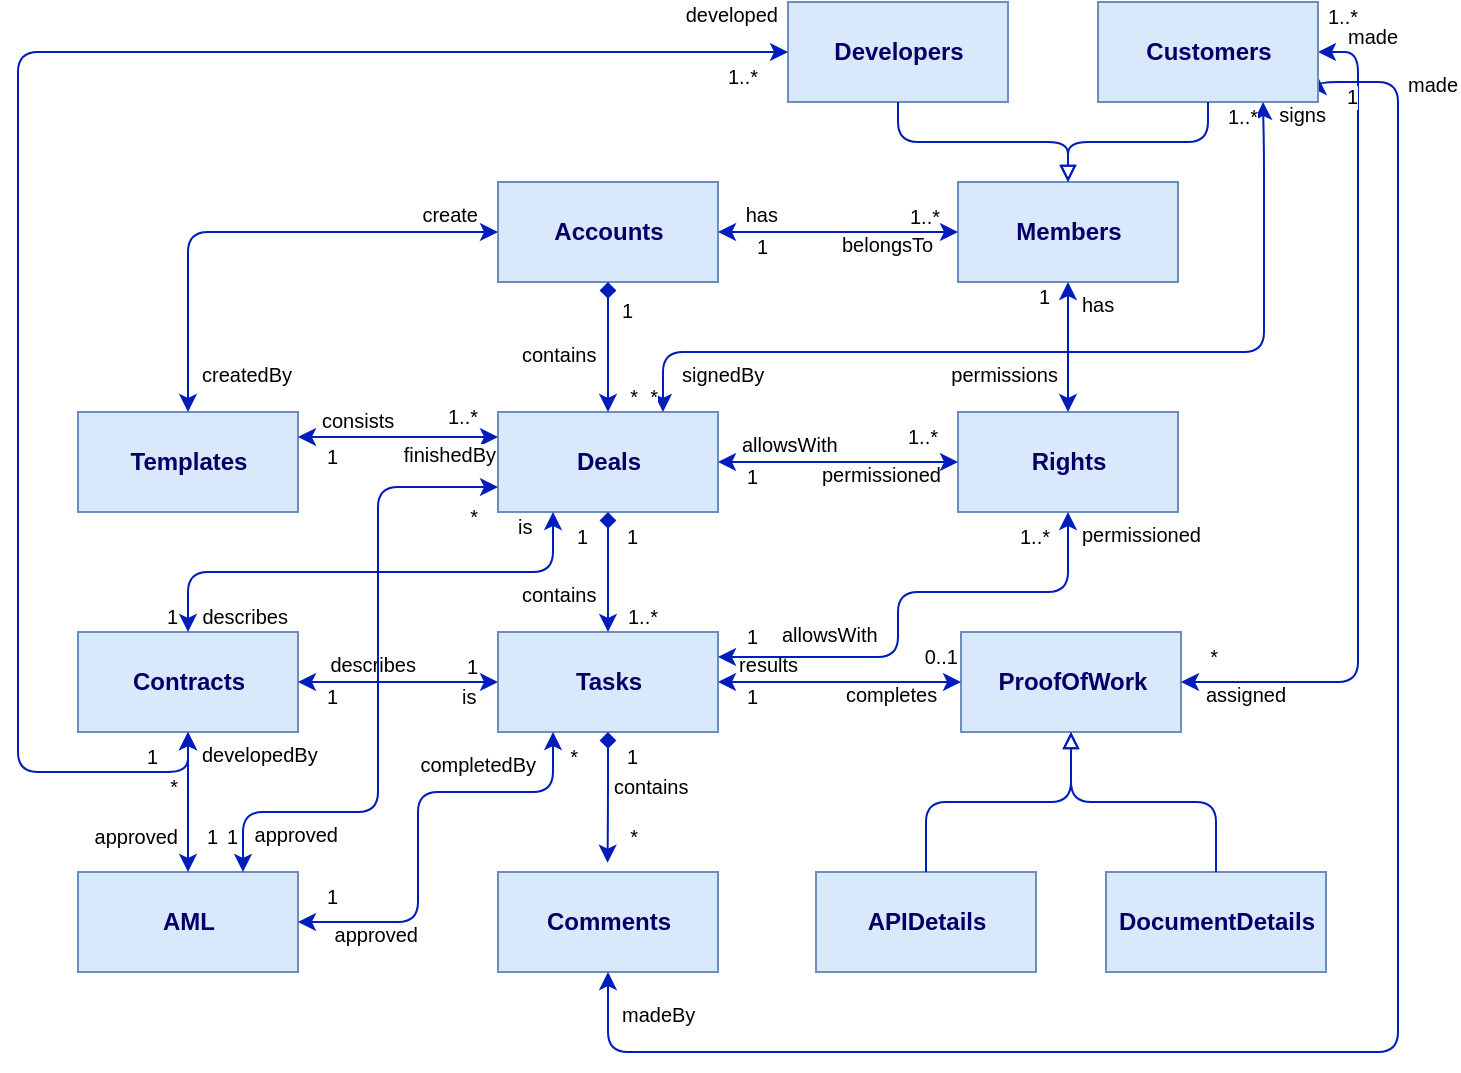 <mxfile version="10.6.7" type="github"><diagram id="GSwHjOagNsIHBCR_RopA" name="Page-1"><mxGraphModel dx="965" dy="668" grid="1" gridSize="10" guides="1" tooltips="1" connect="1" arrows="1" fold="1" page="0" pageScale="1" pageWidth="827" pageHeight="1169" math="0" shadow="0"><root><mxCell id="0"/><mxCell id="1" parent="0"/><mxCell id="N_PkMz4CqR6AXan1vuA5-4" value="Deals&lt;br&gt;" style="html=1;fillColor=#dae8fc;strokeColor=#6c8ebf;fontColor=#000066;fontStyle=1" vertex="1" parent="1"><mxGeometry x="300" y="230" width="110" height="50" as="geometry"/></mxCell><mxCell id="N_PkMz4CqR6AXan1vuA5-5" value="Tasks" style="html=1;fillColor=#dae8fc;strokeColor=#6c8ebf;fontColor=#000066;fontStyle=1" vertex="1" parent="1"><mxGeometry x="300" y="340" width="110" height="50" as="geometry"/></mxCell><mxCell id="N_PkMz4CqR6AXan1vuA5-6" value="Accounts" style="html=1;fillColor=#dae8fc;strokeColor=#6c8ebf;fontColor=#000066;fontStyle=1" vertex="1" parent="1"><mxGeometry x="300" y="115" width="110" height="50" as="geometry"/></mxCell><mxCell id="N_PkMz4CqR6AXan1vuA5-7" value="Templates" style="html=1;fillColor=#dae8fc;strokeColor=#6c8ebf;fontColor=#000066;fontStyle=1" vertex="1" parent="1"><mxGeometry x="90" y="230" width="110" height="50" as="geometry"/></mxCell><mxCell id="N_PkMz4CqR6AXan1vuA5-12" value="0..1" style="resizable=0;html=1;align=right;verticalAlign=bottom;labelBackgroundColor=#ffffff;fontSize=10;" connectable="0" vertex="1" parent="1"><mxGeometry x="540" y="360" as="geometry"><mxPoint x="-10" as="offset"/></mxGeometry></mxCell><mxCell id="N_PkMz4CqR6AXan1vuA5-13" value="1" style="resizable=0;html=1;align=left;verticalAlign=bottom;labelBackgroundColor=#ffffff;fontSize=10;" connectable="0" vertex="1" parent="1"><mxGeometry x="350" y="197.5" as="geometry"><mxPoint x="10" y="-10" as="offset"/></mxGeometry></mxCell><mxCell id="N_PkMz4CqR6AXan1vuA5-14" value="" style="endArrow=classic;html=1;edgeStyle=orthogonalEdgeStyle;endFill=1;startArrow=diamond;startFill=1;fontColor=#000066;fillColor=#0050ef;strokeColor=#001DBC;exitX=0.5;exitY=1;exitDx=0;exitDy=0;entryX=0.5;entryY=0;entryDx=0;entryDy=0;" edge="1" parent="1" source="N_PkMz4CqR6AXan1vuA5-4" target="N_PkMz4CqR6AXan1vuA5-5"><mxGeometry relative="1" as="geometry"><mxPoint x="354" y="259.833" as="sourcePoint"/><mxPoint x="354" y="349.833" as="targetPoint"/></mxGeometry></mxCell><mxCell id="N_PkMz4CqR6AXan1vuA5-15" value="contains" style="resizable=0;html=1;align=left;verticalAlign=bottom;labelBackgroundColor=#ffffff;fontSize=10;" connectable="0" vertex="1" parent="N_PkMz4CqR6AXan1vuA5-14"><mxGeometry x="-1" relative="1" as="geometry"><mxPoint x="-45" y="49.5" as="offset"/></mxGeometry></mxCell><mxCell id="N_PkMz4CqR6AXan1vuA5-17" value="" style="endArrow=classic;html=1;edgeStyle=orthogonalEdgeStyle;endFill=1;startArrow=classic;startFill=1;fontColor=#000066;fillColor=#0050ef;strokeColor=#001DBC;entryX=0;entryY=0.25;entryDx=0;entryDy=0;exitX=1;exitY=0.25;exitDx=0;exitDy=0;" edge="1" parent="1" source="N_PkMz4CqR6AXan1vuA5-7" target="N_PkMz4CqR6AXan1vuA5-4"><mxGeometry relative="1" as="geometry"><mxPoint x="200" y="243" as="sourcePoint"/><mxPoint x="365" y="240.333" as="targetPoint"/></mxGeometry></mxCell><mxCell id="N_PkMz4CqR6AXan1vuA5-18" value="consists" style="resizable=0;html=1;align=left;verticalAlign=bottom;labelBackgroundColor=#ffffff;fontSize=10;" connectable="0" vertex="1" parent="N_PkMz4CqR6AXan1vuA5-17"><mxGeometry x="-1" relative="1" as="geometry"><mxPoint x="10" y="-0.5" as="offset"/></mxGeometry></mxCell><mxCell id="N_PkMz4CqR6AXan1vuA5-19" value="finishedBy" style="resizable=0;html=1;align=right;verticalAlign=bottom;labelBackgroundColor=#ffffff;fontSize=10;" connectable="0" vertex="1" parent="N_PkMz4CqR6AXan1vuA5-17"><mxGeometry x="1" relative="1" as="geometry"><mxPoint x="-0.5" y="17" as="offset"/></mxGeometry></mxCell><mxCell id="N_PkMz4CqR6AXan1vuA5-20" value="ProofOfWork" style="html=1;fillColor=#dae8fc;strokeColor=#6c8ebf;fontColor=#000066;fontStyle=1" vertex="1" parent="1"><mxGeometry x="531.5" y="340" width="110" height="50" as="geometry"/></mxCell><mxCell id="N_PkMz4CqR6AXan1vuA5-21" value="" style="endArrow=classic;html=1;edgeStyle=orthogonalEdgeStyle;endFill=1;startArrow=classic;startFill=1;fontColor=#000066;fillColor=#0050ef;strokeColor=#001DBC;exitX=0;exitY=0.5;exitDx=0;exitDy=0;entryX=1;entryY=0.5;entryDx=0;entryDy=0;" edge="1" parent="1" source="N_PkMz4CqR6AXan1vuA5-20" target="N_PkMz4CqR6AXan1vuA5-5"><mxGeometry relative="1" as="geometry"><mxPoint x="550" y="265.333" as="sourcePoint"/><mxPoint x="420" y="265.333" as="targetPoint"/></mxGeometry></mxCell><mxCell id="N_PkMz4CqR6AXan1vuA5-22" value="completes" style="resizable=0;html=1;align=left;verticalAlign=bottom;labelBackgroundColor=#ffffff;fontSize=10;" connectable="0" vertex="1" parent="N_PkMz4CqR6AXan1vuA5-21"><mxGeometry x="-1" relative="1" as="geometry"><mxPoint x="-60" y="14.5" as="offset"/></mxGeometry></mxCell><mxCell id="N_PkMz4CqR6AXan1vuA5-23" value="results" style="resizable=0;html=1;align=right;verticalAlign=bottom;labelBackgroundColor=#ffffff;fontSize=10;" connectable="0" vertex="1" parent="N_PkMz4CqR6AXan1vuA5-21"><mxGeometry x="1" relative="1" as="geometry"><mxPoint x="40" y="-0.5" as="offset"/></mxGeometry></mxCell><mxCell id="N_PkMz4CqR6AXan1vuA5-24" value="Members" style="html=1;fillColor=#dae8fc;strokeColor=#6c8ebf;fontColor=#000066;fontStyle=1" vertex="1" parent="1"><mxGeometry x="530" y="115" width="110" height="50" as="geometry"/></mxCell><mxCell id="N_PkMz4CqR6AXan1vuA5-25" value="" style="endArrow=classic;html=1;edgeStyle=orthogonalEdgeStyle;endFill=1;startArrow=classic;startFill=1;fontColor=#000066;fillColor=#0050ef;strokeColor=#001DBC;entryX=1;entryY=0.5;entryDx=0;entryDy=0;exitX=0;exitY=0.5;exitDx=0;exitDy=0;" edge="1" parent="1" source="N_PkMz4CqR6AXan1vuA5-24" target="N_PkMz4CqR6AXan1vuA5-6"><mxGeometry relative="1" as="geometry"><mxPoint x="510" y="140" as="sourcePoint"/><mxPoint x="410" y="139.833" as="targetPoint"/></mxGeometry></mxCell><mxCell id="N_PkMz4CqR6AXan1vuA5-26" value="belongsTo" style="resizable=0;html=1;align=left;verticalAlign=bottom;labelBackgroundColor=#ffffff;fontSize=10;" connectable="0" vertex="1" parent="N_PkMz4CqR6AXan1vuA5-25"><mxGeometry x="-1" relative="1" as="geometry"><mxPoint x="-60" y="14.5" as="offset"/></mxGeometry></mxCell><mxCell id="N_PkMz4CqR6AXan1vuA5-27" value="has" style="resizable=0;html=1;align=right;verticalAlign=bottom;labelBackgroundColor=#ffffff;fontSize=10;" connectable="0" vertex="1" parent="N_PkMz4CqR6AXan1vuA5-25"><mxGeometry x="1" relative="1" as="geometry"><mxPoint x="30" y="-0.5" as="offset"/></mxGeometry></mxCell><mxCell id="N_PkMz4CqR6AXan1vuA5-30" value="" style="endArrow=classic;html=1;edgeStyle=orthogonalEdgeStyle;endFill=1;startArrow=classic;startFill=1;fontColor=#000066;fillColor=#0050ef;strokeColor=#001DBC;exitX=1;exitY=0.5;exitDx=0;exitDy=0;entryX=1;entryY=0.5;entryDx=0;entryDy=0;" edge="1" parent="1" source="N_PkMz4CqR6AXan1vuA5-20" target="N_PkMz4CqR6AXan1vuA5-80"><mxGeometry relative="1" as="geometry"><mxPoint x="550" y="325.333" as="sourcePoint"/><mxPoint x="420" y="325.333" as="targetPoint"/><Array as="points"><mxPoint x="730" y="365"/><mxPoint x="730" y="50"/></Array></mxGeometry></mxCell><mxCell id="N_PkMz4CqR6AXan1vuA5-31" value="assigned" style="resizable=0;html=1;align=left;verticalAlign=bottom;labelBackgroundColor=#ffffff;fontSize=10;" connectable="0" vertex="1" parent="N_PkMz4CqR6AXan1vuA5-30"><mxGeometry x="-1" relative="1" as="geometry"><mxPoint x="10" y="14.5" as="offset"/></mxGeometry></mxCell><mxCell id="N_PkMz4CqR6AXan1vuA5-32" value="made" style="resizable=0;html=1;align=right;verticalAlign=bottom;labelBackgroundColor=#ffffff;fontSize=10;" connectable="0" vertex="1" parent="N_PkMz4CqR6AXan1vuA5-30"><mxGeometry x="1" relative="1" as="geometry"><mxPoint x="40" as="offset"/></mxGeometry></mxCell><mxCell id="N_PkMz4CqR6AXan1vuA5-33" value="APIDetails" style="html=1;fillColor=#dae8fc;strokeColor=#6c8ebf;fontColor=#000066;fontStyle=1" vertex="1" parent="1"><mxGeometry x="459" y="460" width="110" height="50" as="geometry"/></mxCell><mxCell id="N_PkMz4CqR6AXan1vuA5-34" value="DocumentDetails" style="html=1;fillColor=#dae8fc;strokeColor=#6c8ebf;fontColor=#000066;fontStyle=1" vertex="1" parent="1"><mxGeometry x="604" y="460" width="110" height="50" as="geometry"/></mxCell><mxCell id="N_PkMz4CqR6AXan1vuA5-39" value="" style="endArrow=none;html=1;edgeStyle=orthogonalEdgeStyle;endFill=0;startArrow=block;startFill=0;fontColor=#000066;fillColor=#0050ef;strokeColor=#001DBC;exitX=0.5;exitY=1;exitDx=0;exitDy=0;entryX=0.5;entryY=0;entryDx=0;entryDy=0;" edge="1" parent="1" source="N_PkMz4CqR6AXan1vuA5-20" target="N_PkMz4CqR6AXan1vuA5-33"><mxGeometry relative="1" as="geometry"><mxPoint x="356.5" y="290.333" as="sourcePoint"/><mxPoint x="356.5" y="350.333" as="targetPoint"/></mxGeometry></mxCell><mxCell id="N_PkMz4CqR6AXan1vuA5-42" value="" style="endArrow=none;html=1;edgeStyle=orthogonalEdgeStyle;endFill=0;startArrow=block;startFill=0;fontColor=#000066;fillColor=#0050ef;strokeColor=#001DBC;exitX=0.5;exitY=1;exitDx=0;exitDy=0;entryX=0.5;entryY=0;entryDx=0;entryDy=0;" edge="1" parent="1" source="N_PkMz4CqR6AXan1vuA5-20" target="N_PkMz4CqR6AXan1vuA5-34"><mxGeometry relative="1" as="geometry"><mxPoint x="596.5" y="400.333" as="sourcePoint"/><mxPoint x="531.5" y="470.333" as="targetPoint"/></mxGeometry></mxCell><mxCell id="N_PkMz4CqR6AXan1vuA5-43" value="Comments" style="html=1;fillColor=#dae8fc;strokeColor=#6c8ebf;fontColor=#000066;fontStyle=1" vertex="1" parent="1"><mxGeometry x="300" y="460" width="110" height="50" as="geometry"/></mxCell><mxCell id="N_PkMz4CqR6AXan1vuA5-44" value="" style="endArrow=classic;html=1;edgeStyle=orthogonalEdgeStyle;endFill=1;startArrow=diamond;startFill=1;fontColor=#000066;fillColor=#0050ef;strokeColor=#001DBC;entryX=0.498;entryY=-0.093;entryDx=0;entryDy=0;entryPerimeter=0;exitX=0.5;exitY=1;exitDx=0;exitDy=0;" edge="1" parent="1" source="N_PkMz4CqR6AXan1vuA5-5" target="N_PkMz4CqR6AXan1vuA5-43"><mxGeometry relative="1" as="geometry"><mxPoint x="358" y="380" as="sourcePoint"/><mxPoint x="365" y="350.333" as="targetPoint"/></mxGeometry></mxCell><mxCell id="N_PkMz4CqR6AXan1vuA5-45" value="contains" style="resizable=0;html=1;align=left;verticalAlign=bottom;labelBackgroundColor=#ffffff;fontSize=10;" connectable="0" vertex="1" parent="N_PkMz4CqR6AXan1vuA5-44"><mxGeometry x="-1" relative="1" as="geometry"><mxPoint x="0.5" y="35" as="offset"/></mxGeometry></mxCell><mxCell id="N_PkMz4CqR6AXan1vuA5-47" value="Rights" style="html=1;fillColor=#dae8fc;strokeColor=#6c8ebf;fontColor=#000066;fontStyle=1" vertex="1" parent="1"><mxGeometry x="530" y="230" width="110" height="50" as="geometry"/></mxCell><mxCell id="N_PkMz4CqR6AXan1vuA5-48" value="" style="endArrow=classic;html=1;edgeStyle=orthogonalEdgeStyle;endFill=1;startArrow=classic;startFill=1;fontColor=#000066;fillColor=#0050ef;strokeColor=#001DBC;exitX=0.5;exitY=1;exitDx=0;exitDy=0;entryX=0.5;entryY=0;entryDx=0;entryDy=0;" edge="1" parent="1" source="N_PkMz4CqR6AXan1vuA5-24" target="N_PkMz4CqR6AXan1vuA5-47"><mxGeometry relative="1" as="geometry"><mxPoint x="365" y="365.333" as="sourcePoint"/><mxPoint x="585" y="235" as="targetPoint"/></mxGeometry></mxCell><mxCell id="N_PkMz4CqR6AXan1vuA5-49" value="has" style="resizable=0;html=1;align=left;verticalAlign=bottom;labelBackgroundColor=#ffffff;fontSize=10;" connectable="0" vertex="1" parent="N_PkMz4CqR6AXan1vuA5-48"><mxGeometry x="-1" relative="1" as="geometry"><mxPoint x="5" y="19.5" as="offset"/></mxGeometry></mxCell><mxCell id="N_PkMz4CqR6AXan1vuA5-50" value="permissions" style="resizable=0;html=1;align=right;verticalAlign=bottom;labelBackgroundColor=#ffffff;fontSize=10;" connectable="0" vertex="1" parent="N_PkMz4CqR6AXan1vuA5-48"><mxGeometry x="1" relative="1" as="geometry"><mxPoint x="-5" y="-10.5" as="offset"/></mxGeometry></mxCell><mxCell id="N_PkMz4CqR6AXan1vuA5-51" value="" style="endArrow=classic;html=1;edgeStyle=orthogonalEdgeStyle;endFill=1;startArrow=classic;startFill=1;fontColor=#000066;fillColor=#0050ef;strokeColor=#001DBC;exitX=0.5;exitY=1;exitDx=0;exitDy=0;entryX=1;entryY=0.75;entryDx=0;entryDy=0;" edge="1" parent="1" source="N_PkMz4CqR6AXan1vuA5-43" target="N_PkMz4CqR6AXan1vuA5-80"><mxGeometry relative="1" as="geometry"><mxPoint x="660" y="375.333" as="sourcePoint"/><mxPoint x="650" y="75.333" as="targetPoint"/><Array as="points"><mxPoint x="355" y="550"/><mxPoint x="750" y="550"/><mxPoint x="750" y="65"/><mxPoint x="710" y="65"/></Array></mxGeometry></mxCell><mxCell id="N_PkMz4CqR6AXan1vuA5-52" value="madeBy" style="resizable=0;html=1;align=left;verticalAlign=bottom;labelBackgroundColor=#ffffff;fontSize=10;" connectable="0" vertex="1" parent="N_PkMz4CqR6AXan1vuA5-51"><mxGeometry x="-1" relative="1" as="geometry"><mxPoint x="5" y="29.5" as="offset"/></mxGeometry></mxCell><mxCell id="N_PkMz4CqR6AXan1vuA5-53" value="made" style="resizable=0;html=1;align=right;verticalAlign=bottom;labelBackgroundColor=#ffffff;fontSize=10;" connectable="0" vertex="1" parent="N_PkMz4CqR6AXan1vuA5-51"><mxGeometry x="1" relative="1" as="geometry"><mxPoint x="70" y="12" as="offset"/></mxGeometry></mxCell><mxCell id="N_PkMz4CqR6AXan1vuA5-54" value="" style="endArrow=classic;html=1;edgeStyle=orthogonalEdgeStyle;endFill=1;startArrow=classic;startFill=1;fontColor=#000066;fillColor=#0050ef;strokeColor=#001DBC;exitX=0.5;exitY=0;exitDx=0;exitDy=0;entryX=0;entryY=0.5;entryDx=0;entryDy=0;" edge="1" parent="1" source="N_PkMz4CqR6AXan1vuA5-7" target="N_PkMz4CqR6AXan1vuA5-6"><mxGeometry relative="1" as="geometry"><mxPoint x="660" y="375.333" as="sourcePoint"/><mxPoint x="650" y="75.333" as="targetPoint"/><Array as="points"><mxPoint x="145" y="140"/></Array></mxGeometry></mxCell><mxCell id="N_PkMz4CqR6AXan1vuA5-55" value="createdBy" style="resizable=0;html=1;align=left;verticalAlign=bottom;labelBackgroundColor=#ffffff;fontSize=10;" connectable="0" vertex="1" parent="N_PkMz4CqR6AXan1vuA5-54"><mxGeometry x="-1" relative="1" as="geometry"><mxPoint x="5" y="-10.5" as="offset"/></mxGeometry></mxCell><mxCell id="N_PkMz4CqR6AXan1vuA5-56" value="create" style="resizable=0;html=1;align=right;verticalAlign=bottom;labelBackgroundColor=#ffffff;fontSize=10;" connectable="0" vertex="1" parent="N_PkMz4CqR6AXan1vuA5-54"><mxGeometry x="1" relative="1" as="geometry"><mxPoint x="-10" y="-0.5" as="offset"/></mxGeometry></mxCell><mxCell id="N_PkMz4CqR6AXan1vuA5-57" value="" style="endArrow=classic;html=1;edgeStyle=orthogonalEdgeStyle;endFill=1;startArrow=classic;startFill=1;fontColor=#000066;fillColor=#0050ef;strokeColor=#001DBC;exitX=1;exitY=0.5;exitDx=0;exitDy=0;entryX=0;entryY=0.5;entryDx=0;entryDy=0;" edge="1" parent="1" source="N_PkMz4CqR6AXan1vuA5-4" target="N_PkMz4CqR6AXan1vuA5-47"><mxGeometry relative="1" as="geometry"><mxPoint x="155" y="240.333" as="sourcePoint"/><mxPoint x="310" y="75.333" as="targetPoint"/><Array as="points"><mxPoint x="510" y="255"/><mxPoint x="510" y="255"/></Array></mxGeometry></mxCell><mxCell id="N_PkMz4CqR6AXan1vuA5-58" value="allowsWith" style="resizable=0;html=1;align=left;verticalAlign=bottom;labelBackgroundColor=#ffffff;fontSize=10;" connectable="0" vertex="1" parent="N_PkMz4CqR6AXan1vuA5-57"><mxGeometry x="-1" relative="1" as="geometry"><mxPoint x="10" y="-0.5" as="offset"/></mxGeometry></mxCell><mxCell id="N_PkMz4CqR6AXan1vuA5-59" value="" style="resizable=0;html=1;align=right;verticalAlign=bottom;labelBackgroundColor=#ffffff;fontSize=10;" connectable="0" vertex="1" parent="N_PkMz4CqR6AXan1vuA5-57"><mxGeometry x="1" relative="1" as="geometry"><mxPoint x="-7.5" y="19.5" as="offset"/></mxGeometry></mxCell><mxCell id="N_PkMz4CqR6AXan1vuA5-61" value="permissioned" style="resizable=0;html=1;align=left;verticalAlign=bottom;labelBackgroundColor=#ffffff;fontSize=10;" connectable="0" vertex="1" parent="1"><mxGeometry x="450" y="269.833" as="geometry"><mxPoint x="10" y="-0.5" as="offset"/></mxGeometry></mxCell><mxCell id="N_PkMz4CqR6AXan1vuA5-63" value="Contracts" style="html=1;fillColor=#dae8fc;strokeColor=#6c8ebf;fontColor=#000066;fontStyle=1" vertex="1" parent="1"><mxGeometry x="90" y="340" width="110" height="50" as="geometry"/></mxCell><mxCell id="N_PkMz4CqR6AXan1vuA5-64" value="" style="endArrow=classic;html=1;edgeStyle=orthogonalEdgeStyle;endFill=1;startArrow=classic;startFill=1;fontColor=#000066;fillColor=#0050ef;strokeColor=#001DBC;exitX=0;exitY=0.5;exitDx=0;exitDy=0;entryX=1;entryY=0.5;entryDx=0;entryDy=0;" edge="1" parent="1" source="N_PkMz4CqR6AXan1vuA5-5" target="N_PkMz4CqR6AXan1vuA5-63"><mxGeometry relative="1" as="geometry"><mxPoint x="550" y="375" as="sourcePoint"/><mxPoint x="420" y="375" as="targetPoint"/></mxGeometry></mxCell><mxCell id="N_PkMz4CqR6AXan1vuA5-65" value="is" style="resizable=0;html=1;align=left;verticalAlign=bottom;labelBackgroundColor=#ffffff;fontSize=10;" connectable="0" vertex="1" parent="N_PkMz4CqR6AXan1vuA5-64"><mxGeometry x="-1" relative="1" as="geometry"><mxPoint x="-20" y="15" as="offset"/></mxGeometry></mxCell><mxCell id="N_PkMz4CqR6AXan1vuA5-66" value="describes" style="resizable=0;html=1;align=right;verticalAlign=bottom;labelBackgroundColor=#ffffff;fontSize=10;" connectable="0" vertex="1" parent="N_PkMz4CqR6AXan1vuA5-64"><mxGeometry x="1" relative="1" as="geometry"><mxPoint x="59.5" y="-0.5" as="offset"/></mxGeometry></mxCell><mxCell id="N_PkMz4CqR6AXan1vuA5-67" value="" style="endArrow=classic;html=1;edgeStyle=orthogonalEdgeStyle;endFill=1;startArrow=classic;startFill=1;fontColor=#000066;fillColor=#0050ef;strokeColor=#001DBC;exitX=0.25;exitY=1;exitDx=0;exitDy=0;entryX=0.5;entryY=0;entryDx=0;entryDy=0;" edge="1" parent="1" source="N_PkMz4CqR6AXan1vuA5-4" target="N_PkMz4CqR6AXan1vuA5-63"><mxGeometry relative="1" as="geometry"><mxPoint x="310" y="375" as="sourcePoint"/><mxPoint x="210" y="375" as="targetPoint"/></mxGeometry></mxCell><mxCell id="N_PkMz4CqR6AXan1vuA5-68" value="is" style="resizable=0;html=1;align=left;verticalAlign=bottom;labelBackgroundColor=#ffffff;fontSize=10;" connectable="0" vertex="1" parent="N_PkMz4CqR6AXan1vuA5-67"><mxGeometry x="-1" relative="1" as="geometry"><mxPoint x="-20" y="15" as="offset"/></mxGeometry></mxCell><mxCell id="N_PkMz4CqR6AXan1vuA5-69" value="describes" style="resizable=0;html=1;align=right;verticalAlign=bottom;labelBackgroundColor=#ffffff;fontSize=10;" connectable="0" vertex="1" parent="N_PkMz4CqR6AXan1vuA5-67"><mxGeometry x="1" relative="1" as="geometry"><mxPoint x="50" as="offset"/></mxGeometry></mxCell><mxCell id="N_PkMz4CqR6AXan1vuA5-70" value="Developers" style="html=1;fillColor=#dae8fc;strokeColor=#6c8ebf;fontColor=#000066;fontStyle=1" vertex="1" parent="1"><mxGeometry x="445" y="25" width="110" height="50" as="geometry"/></mxCell><mxCell id="N_PkMz4CqR6AXan1vuA5-71" value="" style="endArrow=classic;html=1;edgeStyle=orthogonalEdgeStyle;endFill=1;startArrow=classic;startFill=1;fontColor=#000066;fillColor=#0050ef;strokeColor=#001DBC;entryX=0;entryY=0.5;entryDx=0;entryDy=0;exitX=0.5;exitY=1;exitDx=0;exitDy=0;" edge="1" parent="1" source="N_PkMz4CqR6AXan1vuA5-63" target="N_PkMz4CqR6AXan1vuA5-70"><mxGeometry relative="1" as="geometry"><mxPoint x="365" y="400" as="sourcePoint"/><mxPoint x="365" y="465" as="targetPoint"/><Array as="points"><mxPoint x="145" y="410"/><mxPoint x="60" y="410"/><mxPoint x="60" y="50"/></Array></mxGeometry></mxCell><mxCell id="N_PkMz4CqR6AXan1vuA5-72" value="developedBy" style="resizable=0;html=1;align=left;verticalAlign=bottom;labelBackgroundColor=#ffffff;fontSize=10;" connectable="0" vertex="1" parent="N_PkMz4CqR6AXan1vuA5-71"><mxGeometry x="-1" relative="1" as="geometry"><mxPoint x="5" y="19.5" as="offset"/></mxGeometry></mxCell><mxCell id="N_PkMz4CqR6AXan1vuA5-73" value="developed" style="resizable=0;html=1;align=right;verticalAlign=bottom;labelBackgroundColor=#ffffff;fontSize=10;" connectable="0" vertex="1" parent="N_PkMz4CqR6AXan1vuA5-71"><mxGeometry x="1" relative="1" as="geometry"><mxPoint x="-5" y="-10.5" as="offset"/></mxGeometry></mxCell><mxCell id="N_PkMz4CqR6AXan1vuA5-79" value="" style="endArrow=none;html=1;edgeStyle=orthogonalEdgeStyle;endFill=0;startArrow=block;startFill=0;fontColor=#000066;fillColor=#0050ef;strokeColor=#001DBC;exitX=0.5;exitY=0;exitDx=0;exitDy=0;entryX=0.5;entryY=1;entryDx=0;entryDy=0;" edge="1" parent="1" source="N_PkMz4CqR6AXan1vuA5-24" target="N_PkMz4CqR6AXan1vuA5-70"><mxGeometry relative="1" as="geometry"><mxPoint x="605" y="475" as="sourcePoint"/><mxPoint x="678" y="545" as="targetPoint"/></mxGeometry></mxCell><mxCell id="N_PkMz4CqR6AXan1vuA5-80" value="Customers" style="html=1;fillColor=#dae8fc;strokeColor=#6c8ebf;fontColor=#000066;fontStyle=1" vertex="1" parent="1"><mxGeometry x="600" y="25" width="110" height="50" as="geometry"/></mxCell><mxCell id="N_PkMz4CqR6AXan1vuA5-81" value="" style="endArrow=none;html=1;edgeStyle=orthogonalEdgeStyle;endFill=0;startArrow=block;startFill=0;fontColor=#000066;fillColor=#0050ef;strokeColor=#001DBC;exitX=0.5;exitY=0;exitDx=0;exitDy=0;entryX=0.5;entryY=1;entryDx=0;entryDy=0;" edge="1" parent="1" source="N_PkMz4CqR6AXan1vuA5-24" target="N_PkMz4CqR6AXan1vuA5-80"><mxGeometry relative="1" as="geometry"><mxPoint x="595" y="125" as="sourcePoint"/><mxPoint x="510" y="85" as="targetPoint"/></mxGeometry></mxCell><mxCell id="N_PkMz4CqR6AXan1vuA5-82" value="AML" style="html=1;fillColor=#dae8fc;strokeColor=#6c8ebf;fontColor=#000066;fontStyle=1" vertex="1" parent="1"><mxGeometry x="90" y="460" width="110" height="50" as="geometry"/></mxCell><mxCell id="N_PkMz4CqR6AXan1vuA5-83" value="" style="endArrow=classic;html=1;edgeStyle=orthogonalEdgeStyle;endFill=1;startArrow=classic;startFill=1;fontColor=#000066;fillColor=#0050ef;strokeColor=#001DBC;entryX=0.5;entryY=0;entryDx=0;entryDy=0;exitX=0.5;exitY=1;exitDx=0;exitDy=0;" edge="1" parent="1" source="N_PkMz4CqR6AXan1vuA5-63" target="N_PkMz4CqR6AXan1vuA5-82"><mxGeometry relative="1" as="geometry"><mxPoint x="-60" y="430" as="sourcePoint"/><mxPoint x="364.471" y="240.118" as="targetPoint"/></mxGeometry></mxCell><mxCell id="N_PkMz4CqR6AXan1vuA5-84" value="" style="resizable=0;html=1;align=left;verticalAlign=bottom;labelBackgroundColor=#ffffff;fontSize=10;" connectable="0" vertex="1" parent="N_PkMz4CqR6AXan1vuA5-83"><mxGeometry x="-1" relative="1" as="geometry"><mxPoint x="5" y="19.5" as="offset"/></mxGeometry></mxCell><mxCell id="N_PkMz4CqR6AXan1vuA5-85" value="approved" style="resizable=0;html=1;align=right;verticalAlign=bottom;labelBackgroundColor=#ffffff;fontSize=10;" connectable="0" vertex="1" parent="N_PkMz4CqR6AXan1vuA5-83"><mxGeometry x="1" relative="1" as="geometry"><mxPoint x="-5" y="-9.5" as="offset"/></mxGeometry></mxCell><mxCell id="N_PkMz4CqR6AXan1vuA5-86" value="" style="endArrow=classic;html=1;edgeStyle=orthogonalEdgeStyle;endFill=1;startArrow=classic;startFill=1;fontColor=#000066;fillColor=#0050ef;strokeColor=#001DBC;entryX=1;entryY=0.5;entryDx=0;entryDy=0;exitX=0.25;exitY=1;exitDx=0;exitDy=0;" edge="1" parent="1" source="N_PkMz4CqR6AXan1vuA5-5" target="N_PkMz4CqR6AXan1vuA5-82"><mxGeometry relative="1" as="geometry"><mxPoint x="155.059" y="400.118" as="sourcePoint"/><mxPoint x="155.059" y="469.529" as="targetPoint"/><Array as="points"><mxPoint x="328" y="420"/><mxPoint x="260" y="420"/><mxPoint x="260" y="485"/></Array></mxGeometry></mxCell><mxCell id="N_PkMz4CqR6AXan1vuA5-87" value="" style="resizable=0;html=1;align=left;verticalAlign=bottom;labelBackgroundColor=#ffffff;fontSize=10;" connectable="0" vertex="1" parent="N_PkMz4CqR6AXan1vuA5-86"><mxGeometry x="-1" relative="1" as="geometry"><mxPoint x="5" y="19.5" as="offset"/></mxGeometry></mxCell><mxCell id="N_PkMz4CqR6AXan1vuA5-88" value="approved" style="resizable=0;html=1;align=right;verticalAlign=bottom;labelBackgroundColor=#ffffff;fontSize=10;" connectable="0" vertex="1" parent="N_PkMz4CqR6AXan1vuA5-86"><mxGeometry x="1" relative="1" as="geometry"><mxPoint x="60" y="14.5" as="offset"/></mxGeometry></mxCell><mxCell id="N_PkMz4CqR6AXan1vuA5-89" value="completedBy" style="resizable=0;html=1;align=right;verticalAlign=bottom;labelBackgroundColor=#ffffff;fontSize=10;" connectable="0" vertex="1" parent="1"><mxGeometry x="269.853" y="389.912" as="geometry"><mxPoint x="49.5" y="24.5" as="offset"/></mxGeometry></mxCell><mxCell id="N_PkMz4CqR6AXan1vuA5-90" value="" style="endArrow=classic;html=1;edgeStyle=orthogonalEdgeStyle;endFill=1;startArrow=classic;startFill=1;fontColor=#000066;fillColor=#0050ef;strokeColor=#001DBC;entryX=0.75;entryY=0;entryDx=0;entryDy=0;exitX=0;exitY=0.75;exitDx=0;exitDy=0;" edge="1" parent="1" source="N_PkMz4CqR6AXan1vuA5-4" target="N_PkMz4CqR6AXan1vuA5-82"><mxGeometry relative="1" as="geometry"><mxPoint x="337.412" y="400.118" as="sourcePoint"/><mxPoint x="210.353" y="495.412" as="targetPoint"/><Array as="points"><mxPoint x="240" y="268"/><mxPoint x="240" y="430"/><mxPoint x="173" y="430"/></Array></mxGeometry></mxCell><mxCell id="N_PkMz4CqR6AXan1vuA5-91" value="" style="resizable=0;html=1;align=left;verticalAlign=bottom;labelBackgroundColor=#ffffff;fontSize=10;" connectable="0" vertex="1" parent="N_PkMz4CqR6AXan1vuA5-90"><mxGeometry x="-1" relative="1" as="geometry"><mxPoint x="5" y="19.5" as="offset"/></mxGeometry></mxCell><mxCell id="N_PkMz4CqR6AXan1vuA5-92" value="approved" style="resizable=0;html=1;align=right;verticalAlign=bottom;labelBackgroundColor=#ffffff;fontSize=10;" connectable="0" vertex="1" parent="N_PkMz4CqR6AXan1vuA5-90"><mxGeometry x="1" relative="1" as="geometry"><mxPoint x="47.5" y="-10.5" as="offset"/></mxGeometry></mxCell><mxCell id="N_PkMz4CqR6AXan1vuA5-93" value="" style="endArrow=classic;html=1;edgeStyle=orthogonalEdgeStyle;endFill=1;startArrow=diamond;startFill=1;fontColor=#000066;fillColor=#0050ef;strokeColor=#001DBC;exitX=0.5;exitY=1;exitDx=0;exitDy=0;entryX=0.5;entryY=0;entryDx=0;entryDy=0;" edge="1" parent="1" source="N_PkMz4CqR6AXan1vuA5-6" target="N_PkMz4CqR6AXan1vuA5-4"><mxGeometry relative="1" as="geometry"><mxPoint x="364.471" y="289.529" as="sourcePoint"/><mxPoint x="364.471" y="349.529" as="targetPoint"/></mxGeometry></mxCell><mxCell id="N_PkMz4CqR6AXan1vuA5-94" value="contains" style="resizable=0;html=1;align=left;verticalAlign=bottom;labelBackgroundColor=#ffffff;fontSize=10;" connectable="0" vertex="1" parent="N_PkMz4CqR6AXan1vuA5-93"><mxGeometry x="-1" relative="1" as="geometry"><mxPoint x="-45" y="44.5" as="offset"/></mxGeometry></mxCell><mxCell id="N_PkMz4CqR6AXan1vuA5-97" value="*" style="resizable=0;html=1;align=right;verticalAlign=bottom;labelBackgroundColor=#ffffff;fontSize=10;" connectable="0" vertex="1" parent="1"><mxGeometry x="380" y="230" as="geometry"><mxPoint x="-10" as="offset"/></mxGeometry></mxCell><mxCell id="N_PkMz4CqR6AXan1vuA5-98" value="1" style="resizable=0;html=1;align=right;verticalAlign=bottom;labelBackgroundColor=#ffffff;fontSize=10;" connectable="0" vertex="1" parent="1"><mxGeometry x="445" y="155" as="geometry"><mxPoint x="-10" as="offset"/></mxGeometry></mxCell><mxCell id="N_PkMz4CqR6AXan1vuA5-99" value="1..*" style="resizable=0;html=1;align=right;verticalAlign=bottom;labelBackgroundColor=#ffffff;fontSize=10;" connectable="0" vertex="1" parent="1"><mxGeometry x="531.5" y="140" as="geometry"><mxPoint x="-10" as="offset"/></mxGeometry></mxCell><mxCell id="N_PkMz4CqR6AXan1vuA5-101" value="1" style="resizable=0;html=1;align=right;verticalAlign=bottom;labelBackgroundColor=#ffffff;fontSize=10;" connectable="0" vertex="1" parent="1"><mxGeometry x="380" y="300" as="geometry"><mxPoint x="-10" as="offset"/></mxGeometry></mxCell><mxCell id="N_PkMz4CqR6AXan1vuA5-102" value="1..*" style="resizable=0;html=1;align=right;verticalAlign=bottom;labelBackgroundColor=#ffffff;fontSize=10;" connectable="0" vertex="1" parent="1"><mxGeometry x="390" y="340" as="geometry"><mxPoint x="-10" as="offset"/></mxGeometry></mxCell><mxCell id="N_PkMz4CqR6AXan1vuA5-103" value="1" style="resizable=0;html=1;align=right;verticalAlign=bottom;labelBackgroundColor=#ffffff;fontSize=10;" connectable="0" vertex="1" parent="1"><mxGeometry x="380" y="410" as="geometry"><mxPoint x="-10" as="offset"/></mxGeometry></mxCell><mxCell id="N_PkMz4CqR6AXan1vuA5-104" value="*" style="resizable=0;html=1;align=right;verticalAlign=bottom;labelBackgroundColor=#ffffff;fontSize=10;" connectable="0" vertex="1" parent="1"><mxGeometry x="380" y="450" as="geometry"><mxPoint x="-10" as="offset"/></mxGeometry></mxCell><mxCell id="N_PkMz4CqR6AXan1vuA5-105" value="1" style="resizable=0;html=1;align=right;verticalAlign=bottom;labelBackgroundColor=#ffffff;fontSize=10;" connectable="0" vertex="1" parent="1"><mxGeometry x="230" y="480" as="geometry"><mxPoint x="-10" as="offset"/></mxGeometry></mxCell><mxCell id="N_PkMz4CqR6AXan1vuA5-106" value="*" style="resizable=0;html=1;align=right;verticalAlign=bottom;labelBackgroundColor=#ffffff;fontSize=10;" connectable="0" vertex="1" parent="1"><mxGeometry x="350" y="410" as="geometry"><mxPoint x="-10" as="offset"/></mxGeometry></mxCell><mxCell id="N_PkMz4CqR6AXan1vuA5-107" value="1" style="resizable=0;html=1;align=right;verticalAlign=bottom;labelBackgroundColor=#ffffff;fontSize=10;" connectable="0" vertex="1" parent="1"><mxGeometry x="180" y="450" as="geometry"><mxPoint x="-10" as="offset"/></mxGeometry></mxCell><mxCell id="N_PkMz4CqR6AXan1vuA5-108" value="*" style="resizable=0;html=1;align=right;verticalAlign=bottom;labelBackgroundColor=#ffffff;fontSize=10;" connectable="0" vertex="1" parent="1"><mxGeometry x="300" y="290" as="geometry"><mxPoint x="-10" as="offset"/></mxGeometry></mxCell><mxCell id="N_PkMz4CqR6AXan1vuA5-109" value="1" style="resizable=0;html=1;align=right;verticalAlign=bottom;labelBackgroundColor=#ffffff;fontSize=10;" connectable="0" vertex="1" parent="1"><mxGeometry x="170" y="450" as="geometry"><mxPoint x="-10" as="offset"/></mxGeometry></mxCell><mxCell id="N_PkMz4CqR6AXan1vuA5-110" value="*" style="resizable=0;html=1;align=right;verticalAlign=bottom;labelBackgroundColor=#ffffff;fontSize=10;" connectable="0" vertex="1" parent="1"><mxGeometry x="150" y="425" as="geometry"><mxPoint x="-10" as="offset"/></mxGeometry></mxCell><mxCell id="N_PkMz4CqR6AXan1vuA5-111" value="1..*" style="resizable=0;html=1;align=right;verticalAlign=bottom;labelBackgroundColor=#ffffff;fontSize=10;" connectable="0" vertex="1" parent="1"><mxGeometry x="440" y="70" as="geometry"><mxPoint x="-10" as="offset"/></mxGeometry></mxCell><mxCell id="N_PkMz4CqR6AXan1vuA5-112" value="1" style="resizable=0;html=1;align=right;verticalAlign=bottom;labelBackgroundColor=#ffffff;fontSize=10;" connectable="0" vertex="1" parent="1"><mxGeometry x="140" y="410" as="geometry"><mxPoint x="-10" as="offset"/></mxGeometry></mxCell><mxCell id="N_PkMz4CqR6AXan1vuA5-113" value="1" style="resizable=0;html=1;align=right;verticalAlign=bottom;labelBackgroundColor=#ffffff;fontSize=10;" connectable="0" vertex="1" parent="1"><mxGeometry x="230" y="260" as="geometry"><mxPoint x="-10" as="offset"/></mxGeometry></mxCell><mxCell id="N_PkMz4CqR6AXan1vuA5-114" value="1..*" style="resizable=0;html=1;align=right;verticalAlign=bottom;labelBackgroundColor=#ffffff;fontSize=10;" connectable="0" vertex="1" parent="1"><mxGeometry x="300" y="240" as="geometry"><mxPoint x="-10" as="offset"/></mxGeometry></mxCell><mxCell id="N_PkMz4CqR6AXan1vuA5-115" value="1" style="resizable=0;html=1;align=right;verticalAlign=bottom;labelBackgroundColor=#ffffff;fontSize=10;" connectable="0" vertex="1" parent="1"><mxGeometry x="440" y="270" as="geometry"><mxPoint x="-10" as="offset"/></mxGeometry></mxCell><mxCell id="N_PkMz4CqR6AXan1vuA5-116" value="1..*" style="resizable=0;html=1;align=right;verticalAlign=bottom;labelBackgroundColor=#ffffff;fontSize=10;" connectable="0" vertex="1" parent="1"><mxGeometry x="530" y="250" as="geometry"><mxPoint x="-10" as="offset"/></mxGeometry></mxCell><mxCell id="N_PkMz4CqR6AXan1vuA5-117" value="" style="endArrow=classic;html=1;edgeStyle=orthogonalEdgeStyle;endFill=1;startArrow=classic;startFill=1;fontColor=#000066;fillColor=#0050ef;strokeColor=#001DBC;exitX=1;exitY=0.25;exitDx=0;exitDy=0;entryX=0.5;entryY=1;entryDx=0;entryDy=0;" edge="1" parent="1" source="N_PkMz4CqR6AXan1vuA5-5" target="N_PkMz4CqR6AXan1vuA5-47"><mxGeometry relative="1" as="geometry"><mxPoint x="420" y="265.333" as="sourcePoint"/><mxPoint x="540" y="265.333" as="targetPoint"/><Array as="points"><mxPoint x="500" y="353"/><mxPoint x="500" y="320"/><mxPoint x="585" y="320"/></Array></mxGeometry></mxCell><mxCell id="N_PkMz4CqR6AXan1vuA5-118" value="allowsWith" style="resizable=0;html=1;align=left;verticalAlign=bottom;labelBackgroundColor=#ffffff;fontSize=10;" connectable="0" vertex="1" parent="N_PkMz4CqR6AXan1vuA5-117"><mxGeometry x="-1" relative="1" as="geometry"><mxPoint x="30" y="-3" as="offset"/></mxGeometry></mxCell><mxCell id="N_PkMz4CqR6AXan1vuA5-119" value="" style="resizable=0;html=1;align=right;verticalAlign=bottom;labelBackgroundColor=#ffffff;fontSize=10;" connectable="0" vertex="1" parent="N_PkMz4CqR6AXan1vuA5-117"><mxGeometry x="1" relative="1" as="geometry"><mxPoint x="-7.5" y="19.5" as="offset"/></mxGeometry></mxCell><mxCell id="N_PkMz4CqR6AXan1vuA5-120" value="permissioned" style="resizable=0;html=1;align=left;verticalAlign=bottom;labelBackgroundColor=#ffffff;fontSize=10;" connectable="0" vertex="1" parent="1"><mxGeometry x="580" y="299.833" as="geometry"><mxPoint x="10" y="-0.5" as="offset"/></mxGeometry></mxCell><mxCell id="N_PkMz4CqR6AXan1vuA5-121" value="1..*" style="resizable=0;html=1;align=right;verticalAlign=bottom;labelBackgroundColor=#ffffff;fontSize=10;" connectable="0" vertex="1" parent="1"><mxGeometry x="586.5" y="300" as="geometry"><mxPoint x="-10" as="offset"/></mxGeometry></mxCell><mxCell id="N_PkMz4CqR6AXan1vuA5-122" value="1" style="resizable=0;html=1;align=right;verticalAlign=bottom;labelBackgroundColor=#ffffff;fontSize=10;" connectable="0" vertex="1" parent="1"><mxGeometry x="440" y="350" as="geometry"><mxPoint x="-10" as="offset"/></mxGeometry></mxCell><mxCell id="N_PkMz4CqR6AXan1vuA5-123" value="1" style="resizable=0;html=1;align=right;verticalAlign=bottom;labelBackgroundColor=#ffffff;fontSize=10;" connectable="0" vertex="1" parent="1"><mxGeometry x="440" y="380" as="geometry"><mxPoint x="-10" as="offset"/></mxGeometry></mxCell><mxCell id="N_PkMz4CqR6AXan1vuA5-124" value="1..*" style="resizable=0;html=1;align=right;verticalAlign=bottom;labelBackgroundColor=#ffffff;fontSize=10;" connectable="0" vertex="1" parent="1"><mxGeometry x="740" y="40" as="geometry"><mxPoint x="-10" as="offset"/></mxGeometry></mxCell><mxCell id="N_PkMz4CqR6AXan1vuA5-125" value="*" style="resizable=0;html=1;align=right;verticalAlign=bottom;labelBackgroundColor=#ffffff;fontSize=10;" connectable="0" vertex="1" parent="1"><mxGeometry x="670" y="360" as="geometry"><mxPoint x="-10" as="offset"/></mxGeometry></mxCell><mxCell id="N_PkMz4CqR6AXan1vuA5-126" value="1" style="resizable=0;html=1;align=right;verticalAlign=bottom;labelBackgroundColor=#ffffff;fontSize=10;" connectable="0" vertex="1" parent="1"><mxGeometry x="740" y="80" as="geometry"><mxPoint x="-10" as="offset"/></mxGeometry></mxCell><mxCell id="N_PkMz4CqR6AXan1vuA5-128" value="1" style="resizable=0;html=1;align=right;verticalAlign=bottom;labelBackgroundColor=#ffffff;fontSize=10;" connectable="0" vertex="1" parent="1"><mxGeometry x="150" y="340" as="geometry"><mxPoint x="-10" as="offset"/></mxGeometry></mxCell><mxCell id="N_PkMz4CqR6AXan1vuA5-129" value="1" style="resizable=0;html=1;align=right;verticalAlign=bottom;labelBackgroundColor=#ffffff;fontSize=10;" connectable="0" vertex="1" parent="1"><mxGeometry x="355" y="300" as="geometry"><mxPoint x="-10" as="offset"/></mxGeometry></mxCell><mxCell id="N_PkMz4CqR6AXan1vuA5-130" value="1" style="resizable=0;html=1;align=right;verticalAlign=bottom;labelBackgroundColor=#ffffff;fontSize=10;" connectable="0" vertex="1" parent="1"><mxGeometry x="230" y="380" as="geometry"><mxPoint x="-10" as="offset"/></mxGeometry></mxCell><mxCell id="N_PkMz4CqR6AXan1vuA5-131" value="1" style="resizable=0;html=1;align=right;verticalAlign=bottom;labelBackgroundColor=#ffffff;fontSize=10;" connectable="0" vertex="1" parent="1"><mxGeometry x="300" y="365" as="geometry"><mxPoint x="-10" as="offset"/></mxGeometry></mxCell><mxCell id="N_PkMz4CqR6AXan1vuA5-132" value="1" style="resizable=0;html=1;align=right;verticalAlign=bottom;labelBackgroundColor=#ffffff;fontSize=10;" connectable="0" vertex="1" parent="1"><mxGeometry x="586.5" y="180" as="geometry"><mxPoint x="-10" as="offset"/></mxGeometry></mxCell><mxCell id="N_PkMz4CqR6AXan1vuA5-133" value="" style="endArrow=classic;html=1;edgeStyle=orthogonalEdgeStyle;endFill=1;startArrow=classic;startFill=1;fontColor=#000066;fillColor=#0050ef;strokeColor=#001DBC;exitX=0.75;exitY=0;exitDx=0;exitDy=0;entryX=0.75;entryY=1;entryDx=0;entryDy=0;" edge="1" parent="1" source="N_PkMz4CqR6AXan1vuA5-4" target="N_PkMz4CqR6AXan1vuA5-80"><mxGeometry relative="1" as="geometry"><mxPoint x="651.667" y="375.333" as="sourcePoint"/><mxPoint x="720" y="60.333" as="targetPoint"/><Array as="points"><mxPoint x="383" y="200"/><mxPoint x="683" y="200"/><mxPoint x="683" y="100"/></Array></mxGeometry></mxCell><mxCell id="N_PkMz4CqR6AXan1vuA5-134" value="signedBy" style="resizable=0;html=1;align=left;verticalAlign=bottom;labelBackgroundColor=#ffffff;fontSize=10;" connectable="0" vertex="1" parent="N_PkMz4CqR6AXan1vuA5-133"><mxGeometry x="-1" relative="1" as="geometry"><mxPoint x="7.5" y="-10.5" as="offset"/></mxGeometry></mxCell><mxCell id="N_PkMz4CqR6AXan1vuA5-135" value="signs" style="resizable=0;html=1;align=right;verticalAlign=bottom;labelBackgroundColor=#ffffff;fontSize=10;" connectable="0" vertex="1" parent="N_PkMz4CqR6AXan1vuA5-133"><mxGeometry x="1" relative="1" as="geometry"><mxPoint x="31.5" y="14.5" as="offset"/></mxGeometry></mxCell><mxCell id="N_PkMz4CqR6AXan1vuA5-136" value="1..*" style="resizable=0;html=1;align=right;verticalAlign=bottom;labelBackgroundColor=#ffffff;fontSize=10;" connectable="0" vertex="1" parent="1"><mxGeometry x="690" y="90" as="geometry"><mxPoint x="-10" as="offset"/></mxGeometry></mxCell><mxCell id="N_PkMz4CqR6AXan1vuA5-138" value="*" style="resizable=0;html=1;align=right;verticalAlign=bottom;labelBackgroundColor=#ffffff;fontSize=10;" connectable="0" vertex="1" parent="1"><mxGeometry x="390" y="230" as="geometry"><mxPoint x="-10" as="offset"/></mxGeometry></mxCell></root></mxGraphModel></diagram></mxfile>